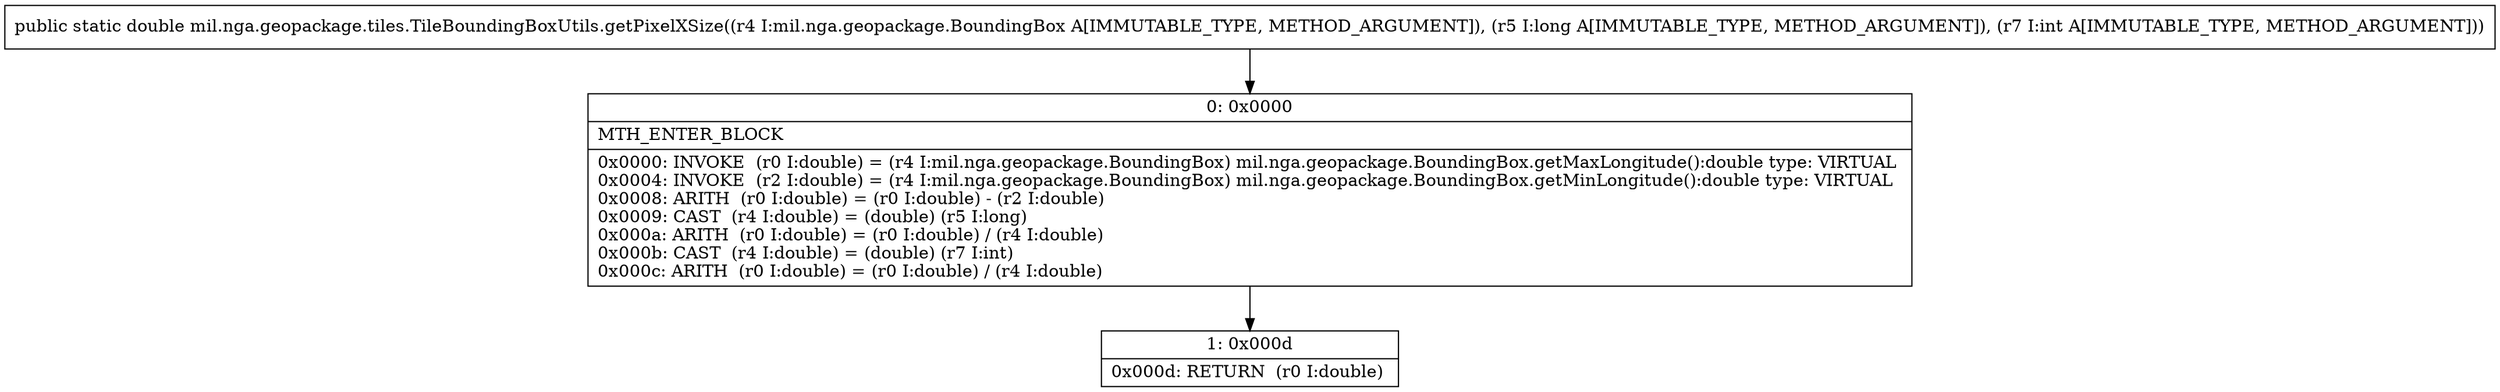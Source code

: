 digraph "CFG formil.nga.geopackage.tiles.TileBoundingBoxUtils.getPixelXSize(Lmil\/nga\/geopackage\/BoundingBox;JI)D" {
Node_0 [shape=record,label="{0\:\ 0x0000|MTH_ENTER_BLOCK\l|0x0000: INVOKE  (r0 I:double) = (r4 I:mil.nga.geopackage.BoundingBox) mil.nga.geopackage.BoundingBox.getMaxLongitude():double type: VIRTUAL \l0x0004: INVOKE  (r2 I:double) = (r4 I:mil.nga.geopackage.BoundingBox) mil.nga.geopackage.BoundingBox.getMinLongitude():double type: VIRTUAL \l0x0008: ARITH  (r0 I:double) = (r0 I:double) \- (r2 I:double) \l0x0009: CAST  (r4 I:double) = (double) (r5 I:long) \l0x000a: ARITH  (r0 I:double) = (r0 I:double) \/ (r4 I:double) \l0x000b: CAST  (r4 I:double) = (double) (r7 I:int) \l0x000c: ARITH  (r0 I:double) = (r0 I:double) \/ (r4 I:double) \l}"];
Node_1 [shape=record,label="{1\:\ 0x000d|0x000d: RETURN  (r0 I:double) \l}"];
MethodNode[shape=record,label="{public static double mil.nga.geopackage.tiles.TileBoundingBoxUtils.getPixelXSize((r4 I:mil.nga.geopackage.BoundingBox A[IMMUTABLE_TYPE, METHOD_ARGUMENT]), (r5 I:long A[IMMUTABLE_TYPE, METHOD_ARGUMENT]), (r7 I:int A[IMMUTABLE_TYPE, METHOD_ARGUMENT])) }"];
MethodNode -> Node_0;
Node_0 -> Node_1;
}

